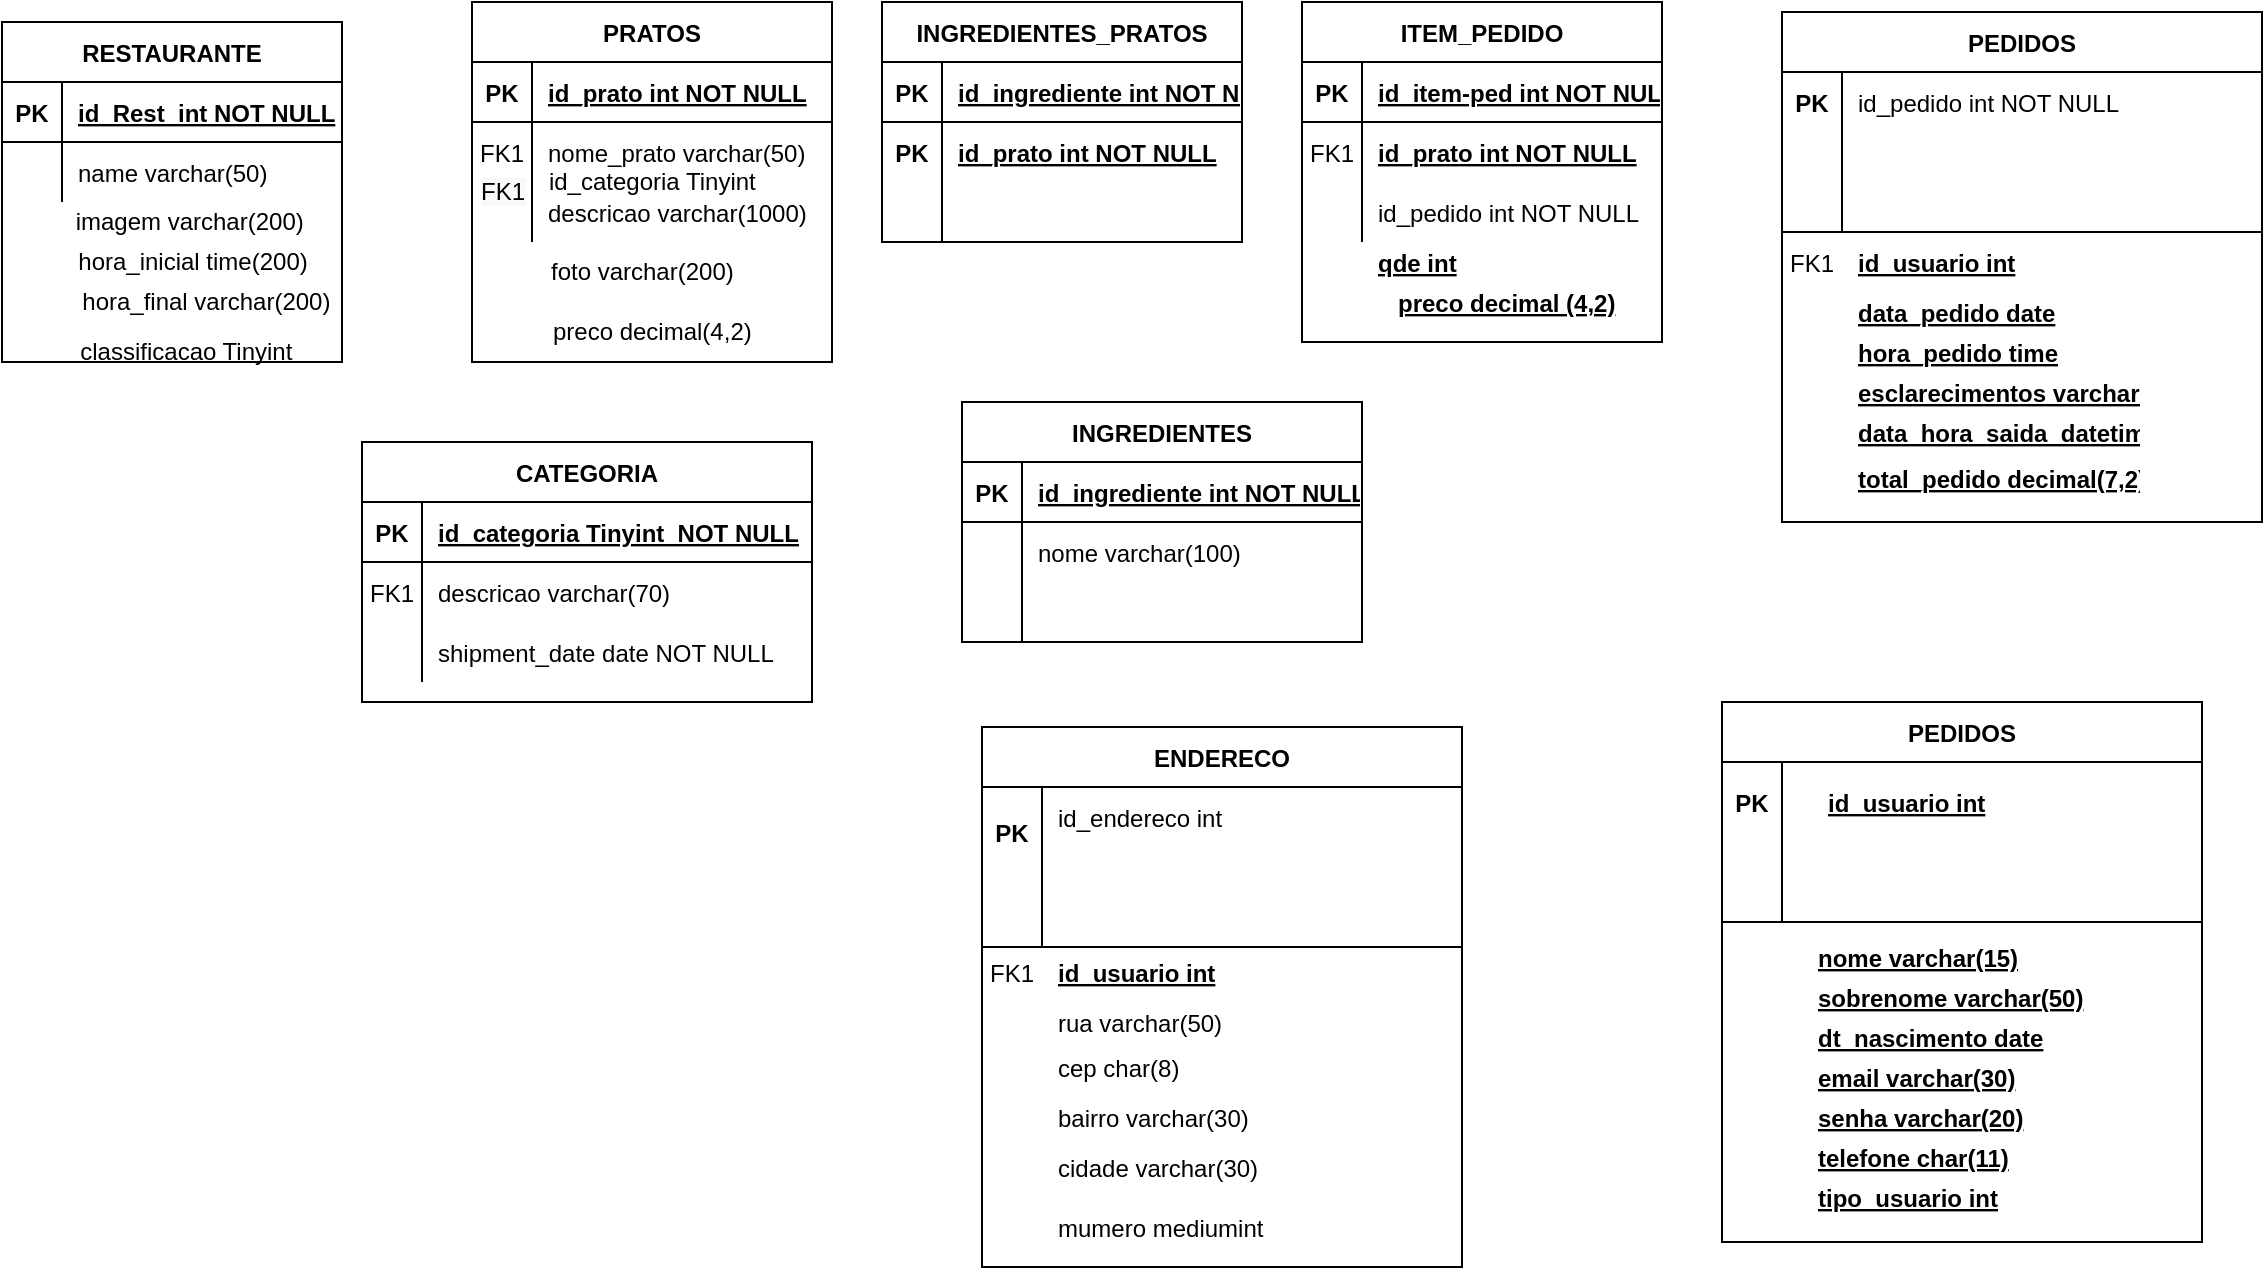 <mxfile version="14.9.6" type="device"><diagram id="R2lEEEUBdFMjLlhIrx00" name="Page-1"><mxGraphModel dx="1181" dy="497" grid="1" gridSize="10" guides="1" tooltips="1" connect="1" arrows="1" fold="1" page="1" pageScale="1" pageWidth="850" pageHeight="1100" math="0" shadow="0" extFonts="Permanent Marker^https://fonts.googleapis.com/css?family=Permanent+Marker"><root><mxCell id="0"/><mxCell id="1" parent="0"/><mxCell id="C-vyLk0tnHw3VtMMgP7b-2" value="PRATOS" style="shape=table;startSize=30;container=1;collapsible=1;childLayout=tableLayout;fixedRows=1;rowLines=0;fontStyle=1;align=center;resizeLast=1;" parent="1" vertex="1"><mxGeometry x="245" y="10" width="180" height="180" as="geometry"/></mxCell><mxCell id="C-vyLk0tnHw3VtMMgP7b-3" value="" style="shape=partialRectangle;collapsible=0;dropTarget=0;pointerEvents=0;fillColor=none;points=[[0,0.5],[1,0.5]];portConstraint=eastwest;top=0;left=0;right=0;bottom=1;" parent="C-vyLk0tnHw3VtMMgP7b-2" vertex="1"><mxGeometry y="30" width="180" height="30" as="geometry"/></mxCell><mxCell id="C-vyLk0tnHw3VtMMgP7b-4" value="PK" style="shape=partialRectangle;overflow=hidden;connectable=0;fillColor=none;top=0;left=0;bottom=0;right=0;fontStyle=1;" parent="C-vyLk0tnHw3VtMMgP7b-3" vertex="1"><mxGeometry width="30" height="30" as="geometry"/></mxCell><mxCell id="C-vyLk0tnHw3VtMMgP7b-5" value="id_prato int NOT NULL " style="shape=partialRectangle;overflow=hidden;connectable=0;fillColor=none;top=0;left=0;bottom=0;right=0;align=left;spacingLeft=6;fontStyle=5;" parent="C-vyLk0tnHw3VtMMgP7b-3" vertex="1"><mxGeometry x="30" width="150" height="30" as="geometry"/></mxCell><mxCell id="C-vyLk0tnHw3VtMMgP7b-6" value="" style="shape=partialRectangle;collapsible=0;dropTarget=0;pointerEvents=0;fillColor=none;points=[[0,0.5],[1,0.5]];portConstraint=eastwest;top=0;left=0;right=0;bottom=0;" parent="C-vyLk0tnHw3VtMMgP7b-2" vertex="1"><mxGeometry y="60" width="180" height="30" as="geometry"/></mxCell><mxCell id="C-vyLk0tnHw3VtMMgP7b-7" value="FK1" style="shape=partialRectangle;overflow=hidden;connectable=0;fillColor=none;top=0;left=0;bottom=0;right=0;" parent="C-vyLk0tnHw3VtMMgP7b-6" vertex="1"><mxGeometry width="30" height="30" as="geometry"/></mxCell><mxCell id="C-vyLk0tnHw3VtMMgP7b-8" value="nome_prato varchar(50)" style="shape=partialRectangle;overflow=hidden;connectable=0;fillColor=none;top=0;left=0;bottom=0;right=0;align=left;spacingLeft=6;" parent="C-vyLk0tnHw3VtMMgP7b-6" vertex="1"><mxGeometry x="30" width="150" height="30" as="geometry"/></mxCell><mxCell id="C-vyLk0tnHw3VtMMgP7b-9" value="" style="shape=partialRectangle;collapsible=0;dropTarget=0;pointerEvents=0;fillColor=none;points=[[0,0.5],[1,0.5]];portConstraint=eastwest;top=0;left=0;right=0;bottom=0;" parent="C-vyLk0tnHw3VtMMgP7b-2" vertex="1"><mxGeometry y="90" width="180" height="30" as="geometry"/></mxCell><mxCell id="C-vyLk0tnHw3VtMMgP7b-10" value="" style="shape=partialRectangle;overflow=hidden;connectable=0;fillColor=none;top=0;left=0;bottom=0;right=0;" parent="C-vyLk0tnHw3VtMMgP7b-9" vertex="1"><mxGeometry width="30" height="30" as="geometry"/></mxCell><mxCell id="C-vyLk0tnHw3VtMMgP7b-11" value="descricao varchar(1000)" style="shape=partialRectangle;overflow=hidden;connectable=0;fillColor=none;top=0;left=0;bottom=0;right=0;align=left;spacingLeft=6;" parent="C-vyLk0tnHw3VtMMgP7b-9" vertex="1"><mxGeometry x="30" width="150" height="30" as="geometry"/></mxCell><mxCell id="C-vyLk0tnHw3VtMMgP7b-13" value="CATEGORIA" style="shape=table;startSize=30;container=1;collapsible=1;childLayout=tableLayout;fixedRows=1;rowLines=0;fontStyle=1;align=center;resizeLast=1;" parent="1" vertex="1"><mxGeometry x="190" y="230" width="225" height="130" as="geometry"/></mxCell><mxCell id="C-vyLk0tnHw3VtMMgP7b-14" value="" style="shape=partialRectangle;collapsible=0;dropTarget=0;pointerEvents=0;fillColor=none;points=[[0,0.5],[1,0.5]];portConstraint=eastwest;top=0;left=0;right=0;bottom=1;" parent="C-vyLk0tnHw3VtMMgP7b-13" vertex="1"><mxGeometry y="30" width="225" height="30" as="geometry"/></mxCell><mxCell id="C-vyLk0tnHw3VtMMgP7b-15" value="PK" style="shape=partialRectangle;overflow=hidden;connectable=0;fillColor=none;top=0;left=0;bottom=0;right=0;fontStyle=1;" parent="C-vyLk0tnHw3VtMMgP7b-14" vertex="1"><mxGeometry width="30" height="30" as="geometry"/></mxCell><mxCell id="C-vyLk0tnHw3VtMMgP7b-16" value="id_categoria Tinyint  NOT NULL " style="shape=partialRectangle;overflow=hidden;connectable=0;fillColor=none;top=0;left=0;bottom=0;right=0;align=left;spacingLeft=6;fontStyle=5;" parent="C-vyLk0tnHw3VtMMgP7b-14" vertex="1"><mxGeometry x="30" width="195" height="30" as="geometry"/></mxCell><mxCell id="C-vyLk0tnHw3VtMMgP7b-17" value="" style="shape=partialRectangle;collapsible=0;dropTarget=0;pointerEvents=0;fillColor=none;points=[[0,0.5],[1,0.5]];portConstraint=eastwest;top=0;left=0;right=0;bottom=0;" parent="C-vyLk0tnHw3VtMMgP7b-13" vertex="1"><mxGeometry y="60" width="225" height="30" as="geometry"/></mxCell><mxCell id="C-vyLk0tnHw3VtMMgP7b-18" value="FK1" style="shape=partialRectangle;overflow=hidden;connectable=0;fillColor=none;top=0;left=0;bottom=0;right=0;" parent="C-vyLk0tnHw3VtMMgP7b-17" vertex="1"><mxGeometry width="30" height="30" as="geometry"/></mxCell><mxCell id="C-vyLk0tnHw3VtMMgP7b-19" value="descricao varchar(70)" style="shape=partialRectangle;overflow=hidden;connectable=0;fillColor=none;top=0;left=0;bottom=0;right=0;align=left;spacingLeft=6;" parent="C-vyLk0tnHw3VtMMgP7b-17" vertex="1"><mxGeometry x="30" width="195" height="30" as="geometry"/></mxCell><mxCell id="C-vyLk0tnHw3VtMMgP7b-20" value="" style="shape=partialRectangle;collapsible=0;dropTarget=0;pointerEvents=0;fillColor=none;points=[[0,0.5],[1,0.5]];portConstraint=eastwest;top=0;left=0;right=0;bottom=0;" parent="C-vyLk0tnHw3VtMMgP7b-13" vertex="1"><mxGeometry y="90" width="225" height="30" as="geometry"/></mxCell><mxCell id="C-vyLk0tnHw3VtMMgP7b-21" value="" style="shape=partialRectangle;overflow=hidden;connectable=0;fillColor=none;top=0;left=0;bottom=0;right=0;" parent="C-vyLk0tnHw3VtMMgP7b-20" vertex="1"><mxGeometry width="30" height="30" as="geometry"/></mxCell><mxCell id="C-vyLk0tnHw3VtMMgP7b-22" value="shipment_date date NOT NULL" style="shape=partialRectangle;overflow=hidden;connectable=0;fillColor=none;top=0;left=0;bottom=0;right=0;align=left;spacingLeft=6;" parent="C-vyLk0tnHw3VtMMgP7b-20" vertex="1"><mxGeometry x="30" width="195" height="30" as="geometry"/></mxCell><mxCell id="C-vyLk0tnHw3VtMMgP7b-23" value="RESTAURANTE" style="shape=table;startSize=30;container=1;collapsible=1;childLayout=tableLayout;fixedRows=1;rowLines=0;fontStyle=1;align=center;resizeLast=1;" parent="1" vertex="1"><mxGeometry x="10" y="20" width="170" height="170" as="geometry"/></mxCell><mxCell id="C-vyLk0tnHw3VtMMgP7b-24" value="" style="shape=partialRectangle;collapsible=0;dropTarget=0;pointerEvents=0;fillColor=none;points=[[0,0.5],[1,0.5]];portConstraint=eastwest;top=0;left=0;right=0;bottom=1;" parent="C-vyLk0tnHw3VtMMgP7b-23" vertex="1"><mxGeometry y="30" width="170" height="30" as="geometry"/></mxCell><mxCell id="C-vyLk0tnHw3VtMMgP7b-25" value="PK" style="shape=partialRectangle;overflow=hidden;connectable=0;fillColor=none;top=0;left=0;bottom=0;right=0;fontStyle=1;" parent="C-vyLk0tnHw3VtMMgP7b-24" vertex="1"><mxGeometry width="30" height="30" as="geometry"/></mxCell><mxCell id="C-vyLk0tnHw3VtMMgP7b-26" value="id_Rest  int NOT NULL " style="shape=partialRectangle;overflow=hidden;connectable=0;fillColor=none;top=0;left=0;bottom=0;right=0;align=left;spacingLeft=6;fontStyle=5;" parent="C-vyLk0tnHw3VtMMgP7b-24" vertex="1"><mxGeometry x="30" width="140" height="30" as="geometry"/></mxCell><mxCell id="C-vyLk0tnHw3VtMMgP7b-27" value="" style="shape=partialRectangle;collapsible=0;dropTarget=0;pointerEvents=0;fillColor=none;points=[[0,0.5],[1,0.5]];portConstraint=eastwest;top=0;left=0;right=0;bottom=0;" parent="C-vyLk0tnHw3VtMMgP7b-23" vertex="1"><mxGeometry y="60" width="170" height="30" as="geometry"/></mxCell><mxCell id="C-vyLk0tnHw3VtMMgP7b-28" value="" style="shape=partialRectangle;overflow=hidden;connectable=0;fillColor=none;top=0;left=0;bottom=0;right=0;" parent="C-vyLk0tnHw3VtMMgP7b-27" vertex="1"><mxGeometry width="30" height="30" as="geometry"/></mxCell><mxCell id="C-vyLk0tnHw3VtMMgP7b-29" value="name varchar(50) " style="shape=partialRectangle;overflow=hidden;connectable=0;fillColor=none;top=0;left=0;bottom=0;right=0;align=left;spacingLeft=6;" parent="C-vyLk0tnHw3VtMMgP7b-27" vertex="1"><mxGeometry x="30" width="140" height="30" as="geometry"/></mxCell><mxCell id="XBFUudSaeYuuiblpmVEe-2" value="&amp;nbsp; &amp;nbsp; &amp;nbsp; &amp;nbsp;imagem varchar(200)&amp;nbsp;&amp;nbsp;" style="text;html=1;align=center;verticalAlign=middle;resizable=0;points=[];autosize=1;strokeColor=none;" vertex="1" parent="C-vyLk0tnHw3VtMMgP7b-23"><mxGeometry y="90" width="170" height="20" as="geometry"/></mxCell><mxCell id="XBFUudSaeYuuiblpmVEe-4" value="&amp;nbsp; &amp;nbsp; &amp;nbsp; &amp;nbsp; hora_inicial time(200)&amp;nbsp;&amp;nbsp;" style="text;html=1;align=center;verticalAlign=middle;resizable=0;points=[];autosize=1;strokeColor=none;" vertex="1" parent="C-vyLk0tnHw3VtMMgP7b-23"><mxGeometry y="110" width="170" height="20" as="geometry"/></mxCell><mxCell id="XBFUudSaeYuuiblpmVEe-1" value="hora_final varchar(200)&amp;nbsp;&amp;nbsp;" style="text;html=1;align=center;verticalAlign=middle;resizable=0;points=[];autosize=1;strokeColor=none;" vertex="1" parent="1"><mxGeometry x="40" y="150" width="150" height="20" as="geometry"/></mxCell><mxCell id="XBFUudSaeYuuiblpmVEe-7" value="classificacao Tinyint&amp;nbsp;&amp;nbsp;" style="text;html=1;align=center;verticalAlign=middle;resizable=0;points=[];autosize=1;strokeColor=none;" vertex="1" parent="1"><mxGeometry x="40" y="175" width="130" height="20" as="geometry"/></mxCell><mxCell id="XBFUudSaeYuuiblpmVEe-9" value="foto varchar(200)&amp;nbsp;&amp;nbsp;" style="text;html=1;align=center;verticalAlign=middle;resizable=0;points=[];autosize=1;strokeColor=none;" vertex="1" parent="1"><mxGeometry x="277.5" y="135" width="110" height="20" as="geometry"/></mxCell><mxCell id="XBFUudSaeYuuiblpmVEe-10" value="preco decimal(4,2)&amp;nbsp;&amp;nbsp;" style="text;html=1;align=center;verticalAlign=middle;resizable=0;points=[];autosize=1;strokeColor=none;" vertex="1" parent="1"><mxGeometry x="277.5" y="165" width="120" height="20" as="geometry"/></mxCell><mxCell id="XBFUudSaeYuuiblpmVEe-11" value="id_categoria Tinyint&amp;nbsp;&amp;nbsp;" style="text;html=1;align=center;verticalAlign=middle;resizable=0;points=[];autosize=1;strokeColor=none;" vertex="1" parent="1"><mxGeometry x="272.5" y="90" width="130" height="20" as="geometry"/></mxCell><mxCell id="XBFUudSaeYuuiblpmVEe-13" value="&#10;&#10;&lt;span style=&quot;color: rgb(0, 0, 0); font-family: helvetica; font-size: 12px; font-style: normal; font-weight: 400; letter-spacing: normal; text-align: center; text-indent: 0px; text-transform: none; word-spacing: 0px; background-color: rgb(248, 249, 250); display: inline; float: none;&quot;&gt;FK1&lt;/span&gt;&#10;&#10;" style="text;html=1;align=center;verticalAlign=middle;resizable=0;points=[];autosize=1;strokeColor=none;" vertex="1" parent="1"><mxGeometry x="240" y="75" width="40" height="60" as="geometry"/></mxCell><mxCell id="XBFUudSaeYuuiblpmVEe-17" value="ITEM_PEDIDO" style="shape=table;startSize=30;container=1;collapsible=1;childLayout=tableLayout;fixedRows=1;rowLines=0;fontStyle=1;align=center;resizeLast=1;" vertex="1" parent="1"><mxGeometry x="660" y="10" width="180" height="170" as="geometry"/></mxCell><mxCell id="XBFUudSaeYuuiblpmVEe-18" value="" style="shape=partialRectangle;collapsible=0;dropTarget=0;pointerEvents=0;fillColor=none;points=[[0,0.5],[1,0.5]];portConstraint=eastwest;top=0;left=0;right=0;bottom=1;" vertex="1" parent="XBFUudSaeYuuiblpmVEe-17"><mxGeometry y="30" width="180" height="30" as="geometry"/></mxCell><mxCell id="XBFUudSaeYuuiblpmVEe-19" value="PK" style="shape=partialRectangle;overflow=hidden;connectable=0;fillColor=none;top=0;left=0;bottom=0;right=0;fontStyle=1;" vertex="1" parent="XBFUudSaeYuuiblpmVEe-18"><mxGeometry width="30" height="30" as="geometry"/></mxCell><mxCell id="XBFUudSaeYuuiblpmVEe-20" value="id_item-ped int NOT NULL " style="shape=partialRectangle;overflow=hidden;connectable=0;fillColor=none;top=0;left=0;bottom=0;right=0;align=left;spacingLeft=6;fontStyle=5;" vertex="1" parent="XBFUudSaeYuuiblpmVEe-18"><mxGeometry x="30" width="150" height="30" as="geometry"/></mxCell><mxCell id="XBFUudSaeYuuiblpmVEe-21" value="" style="shape=partialRectangle;collapsible=0;dropTarget=0;pointerEvents=0;fillColor=none;points=[[0,0.5],[1,0.5]];portConstraint=eastwest;top=0;left=0;right=0;bottom=0;" vertex="1" parent="XBFUudSaeYuuiblpmVEe-17"><mxGeometry y="60" width="180" height="30" as="geometry"/></mxCell><mxCell id="XBFUudSaeYuuiblpmVEe-22" value="FK1" style="shape=partialRectangle;overflow=hidden;connectable=0;fillColor=none;top=0;left=0;bottom=0;right=0;" vertex="1" parent="XBFUudSaeYuuiblpmVEe-21"><mxGeometry width="30" height="30" as="geometry"/></mxCell><mxCell id="XBFUudSaeYuuiblpmVEe-23" value="&#10;&#10;&lt;span style=&quot;color: rgb(0, 0, 0); font-family: helvetica; font-size: 12px; font-style: normal; font-weight: 700; letter-spacing: normal; text-align: left; text-indent: 0px; text-transform: none; word-spacing: 0px; background-color: rgb(248, 249, 250); text-decoration: underline; display: inline; float: none;&quot;&gt;id_prato int NOT NULL&lt;/span&gt;&#10;&#10;" style="shape=partialRectangle;overflow=hidden;connectable=0;fillColor=none;top=0;left=0;bottom=0;right=0;align=left;spacingLeft=6;" vertex="1" parent="XBFUudSaeYuuiblpmVEe-21"><mxGeometry x="30" width="150" height="30" as="geometry"/></mxCell><mxCell id="XBFUudSaeYuuiblpmVEe-24" value="" style="shape=partialRectangle;collapsible=0;dropTarget=0;pointerEvents=0;fillColor=none;points=[[0,0.5],[1,0.5]];portConstraint=eastwest;top=0;left=0;right=0;bottom=0;" vertex="1" parent="XBFUudSaeYuuiblpmVEe-17"><mxGeometry y="90" width="180" height="30" as="geometry"/></mxCell><mxCell id="XBFUudSaeYuuiblpmVEe-25" value="" style="shape=partialRectangle;overflow=hidden;connectable=0;fillColor=none;top=0;left=0;bottom=0;right=0;" vertex="1" parent="XBFUudSaeYuuiblpmVEe-24"><mxGeometry width="30" height="30" as="geometry"/></mxCell><mxCell id="XBFUudSaeYuuiblpmVEe-26" value="id_pedido int NOT NULL" style="shape=partialRectangle;overflow=hidden;connectable=0;fillColor=none;top=0;left=0;bottom=0;right=0;align=left;spacingLeft=6;" vertex="1" parent="XBFUudSaeYuuiblpmVEe-24"><mxGeometry x="30" width="150" height="30" as="geometry"/></mxCell><mxCell id="XBFUudSaeYuuiblpmVEe-27" value="id_prato int NOT NULL " style="shape=partialRectangle;overflow=hidden;connectable=0;fillColor=none;top=0;left=0;bottom=0;right=0;align=left;spacingLeft=6;fontStyle=5;" vertex="1" parent="1"><mxGeometry x="690" y="70" width="150" height="30" as="geometry"/></mxCell><mxCell id="XBFUudSaeYuuiblpmVEe-28" value="preco decimal (4,2)" style="shape=partialRectangle;overflow=hidden;connectable=0;fillColor=none;top=0;left=0;bottom=0;right=0;align=left;spacingLeft=6;fontStyle=5;" vertex="1" parent="1"><mxGeometry x="700" y="145" width="150" height="30" as="geometry"/></mxCell><mxCell id="XBFUudSaeYuuiblpmVEe-29" value="qde int" style="shape=partialRectangle;overflow=hidden;connectable=0;fillColor=none;top=0;left=0;bottom=0;right=0;align=left;spacingLeft=6;fontStyle=5;" vertex="1" parent="1"><mxGeometry x="690" y="125" width="150" height="30" as="geometry"/></mxCell><mxCell id="XBFUudSaeYuuiblpmVEe-30" value="INGREDIENTES_PRATOS" style="shape=table;startSize=30;container=1;collapsible=1;childLayout=tableLayout;fixedRows=1;rowLines=0;fontStyle=1;align=center;resizeLast=1;" vertex="1" parent="1"><mxGeometry x="450" y="10" width="180" height="120" as="geometry"/></mxCell><mxCell id="XBFUudSaeYuuiblpmVEe-31" value="" style="shape=partialRectangle;collapsible=0;dropTarget=0;pointerEvents=0;fillColor=none;points=[[0,0.5],[1,0.5]];portConstraint=eastwest;top=0;left=0;right=0;bottom=1;" vertex="1" parent="XBFUudSaeYuuiblpmVEe-30"><mxGeometry y="30" width="180" height="30" as="geometry"/></mxCell><mxCell id="XBFUudSaeYuuiblpmVEe-32" value="PK" style="shape=partialRectangle;overflow=hidden;connectable=0;fillColor=none;top=0;left=0;bottom=0;right=0;fontStyle=1;" vertex="1" parent="XBFUudSaeYuuiblpmVEe-31"><mxGeometry width="30" height="30" as="geometry"/></mxCell><mxCell id="XBFUudSaeYuuiblpmVEe-33" value="id_ingrediente int NOT NULL " style="shape=partialRectangle;overflow=hidden;connectable=0;fillColor=none;top=0;left=0;bottom=0;right=0;align=left;spacingLeft=6;fontStyle=5;" vertex="1" parent="XBFUudSaeYuuiblpmVEe-31"><mxGeometry x="30" width="150" height="30" as="geometry"/></mxCell><mxCell id="XBFUudSaeYuuiblpmVEe-34" value="" style="shape=partialRectangle;collapsible=0;dropTarget=0;pointerEvents=0;fillColor=none;points=[[0,0.5],[1,0.5]];portConstraint=eastwest;top=0;left=0;right=0;bottom=0;" vertex="1" parent="XBFUudSaeYuuiblpmVEe-30"><mxGeometry y="60" width="180" height="30" as="geometry"/></mxCell><mxCell id="XBFUudSaeYuuiblpmVEe-35" value="" style="shape=partialRectangle;overflow=hidden;connectable=0;fillColor=none;top=0;left=0;bottom=0;right=0;" vertex="1" parent="XBFUudSaeYuuiblpmVEe-34"><mxGeometry width="30" height="30" as="geometry"/></mxCell><mxCell id="XBFUudSaeYuuiblpmVEe-36" value="" style="shape=partialRectangle;overflow=hidden;connectable=0;fillColor=none;top=0;left=0;bottom=0;right=0;align=left;spacingLeft=6;" vertex="1" parent="XBFUudSaeYuuiblpmVEe-34"><mxGeometry x="30" width="150" height="30" as="geometry"/></mxCell><mxCell id="XBFUudSaeYuuiblpmVEe-37" value="" style="shape=partialRectangle;collapsible=0;dropTarget=0;pointerEvents=0;fillColor=none;points=[[0,0.5],[1,0.5]];portConstraint=eastwest;top=0;left=0;right=0;bottom=0;" vertex="1" parent="XBFUudSaeYuuiblpmVEe-30"><mxGeometry y="90" width="180" height="30" as="geometry"/></mxCell><mxCell id="XBFUudSaeYuuiblpmVEe-38" value="" style="shape=partialRectangle;overflow=hidden;connectable=0;fillColor=none;top=0;left=0;bottom=0;right=0;" vertex="1" parent="XBFUudSaeYuuiblpmVEe-37"><mxGeometry width="30" height="30" as="geometry"/></mxCell><mxCell id="XBFUudSaeYuuiblpmVEe-39" value="" style="shape=partialRectangle;overflow=hidden;connectable=0;fillColor=none;top=0;left=0;bottom=0;right=0;align=left;spacingLeft=6;" vertex="1" parent="XBFUudSaeYuuiblpmVEe-37"><mxGeometry x="30" width="150" height="30" as="geometry"/></mxCell><mxCell id="XBFUudSaeYuuiblpmVEe-40" value="id_prato int NOT NULL " style="shape=partialRectangle;overflow=hidden;connectable=0;fillColor=none;top=0;left=0;bottom=0;right=0;align=left;spacingLeft=6;fontStyle=5;" vertex="1" parent="1"><mxGeometry x="480" y="70" width="150" height="30" as="geometry"/></mxCell><mxCell id="XBFUudSaeYuuiblpmVEe-41" value="PK" style="shape=partialRectangle;overflow=hidden;connectable=0;fillColor=none;top=0;left=0;bottom=0;right=0;fontStyle=1;" vertex="1" parent="1"><mxGeometry x="450" y="70" width="30" height="30" as="geometry"/></mxCell><mxCell id="XBFUudSaeYuuiblpmVEe-42" value="INGREDIENTES" style="shape=table;startSize=30;container=1;collapsible=1;childLayout=tableLayout;fixedRows=1;rowLines=0;fontStyle=1;align=center;resizeLast=1;" vertex="1" parent="1"><mxGeometry x="490" y="210" width="200" height="120" as="geometry"/></mxCell><mxCell id="XBFUudSaeYuuiblpmVEe-43" value="" style="shape=partialRectangle;collapsible=0;dropTarget=0;pointerEvents=0;fillColor=none;points=[[0,0.5],[1,0.5]];portConstraint=eastwest;top=0;left=0;right=0;bottom=1;" vertex="1" parent="XBFUudSaeYuuiblpmVEe-42"><mxGeometry y="30" width="200" height="30" as="geometry"/></mxCell><mxCell id="XBFUudSaeYuuiblpmVEe-44" value="PK" style="shape=partialRectangle;overflow=hidden;connectable=0;fillColor=none;top=0;left=0;bottom=0;right=0;fontStyle=1;" vertex="1" parent="XBFUudSaeYuuiblpmVEe-43"><mxGeometry width="30" height="30" as="geometry"/></mxCell><mxCell id="XBFUudSaeYuuiblpmVEe-45" value="id_ingrediente int NOT NULL " style="shape=partialRectangle;overflow=hidden;connectable=0;fillColor=none;top=0;left=0;bottom=0;right=0;align=left;spacingLeft=6;fontStyle=5;" vertex="1" parent="XBFUudSaeYuuiblpmVEe-43"><mxGeometry x="30" width="170" height="30" as="geometry"/></mxCell><mxCell id="XBFUudSaeYuuiblpmVEe-46" value="" style="shape=partialRectangle;collapsible=0;dropTarget=0;pointerEvents=0;fillColor=none;points=[[0,0.5],[1,0.5]];portConstraint=eastwest;top=0;left=0;right=0;bottom=0;" vertex="1" parent="XBFUudSaeYuuiblpmVEe-42"><mxGeometry y="60" width="200" height="30" as="geometry"/></mxCell><mxCell id="XBFUudSaeYuuiblpmVEe-47" value="      " style="shape=partialRectangle;overflow=hidden;connectable=0;fillColor=none;top=0;left=0;bottom=0;right=0;" vertex="1" parent="XBFUudSaeYuuiblpmVEe-46"><mxGeometry width="30" height="30" as="geometry"/></mxCell><mxCell id="XBFUudSaeYuuiblpmVEe-48" value="nome varchar(100)" style="shape=partialRectangle;overflow=hidden;connectable=0;fillColor=none;top=0;left=0;bottom=0;right=0;align=left;spacingLeft=6;" vertex="1" parent="XBFUudSaeYuuiblpmVEe-46"><mxGeometry x="30" width="170" height="30" as="geometry"/></mxCell><mxCell id="XBFUudSaeYuuiblpmVEe-49" value="" style="shape=partialRectangle;collapsible=0;dropTarget=0;pointerEvents=0;fillColor=none;points=[[0,0.5],[1,0.5]];portConstraint=eastwest;top=0;left=0;right=0;bottom=0;" vertex="1" parent="XBFUudSaeYuuiblpmVEe-42"><mxGeometry y="90" width="200" height="30" as="geometry"/></mxCell><mxCell id="XBFUudSaeYuuiblpmVEe-50" value="" style="shape=partialRectangle;overflow=hidden;connectable=0;fillColor=none;top=0;left=0;bottom=0;right=0;" vertex="1" parent="XBFUudSaeYuuiblpmVEe-49"><mxGeometry width="30" height="30" as="geometry"/></mxCell><mxCell id="XBFUudSaeYuuiblpmVEe-51" value="" style="shape=partialRectangle;overflow=hidden;connectable=0;fillColor=none;top=0;left=0;bottom=0;right=0;align=left;spacingLeft=6;" vertex="1" parent="XBFUudSaeYuuiblpmVEe-49"><mxGeometry x="30" width="170" height="30" as="geometry"/></mxCell><mxCell id="XBFUudSaeYuuiblpmVEe-52" value="PEDIDOS" style="shape=table;startSize=30;container=1;collapsible=1;childLayout=tableLayout;fixedRows=1;rowLines=0;fontStyle=1;align=center;resizeLast=1;" vertex="1" parent="1"><mxGeometry x="900" y="15" width="240" height="255" as="geometry"/></mxCell><mxCell id="XBFUudSaeYuuiblpmVEe-59" value="" style="shape=partialRectangle;collapsible=0;dropTarget=0;pointerEvents=0;fillColor=none;points=[[0,0.5],[1,0.5]];portConstraint=eastwest;top=0;left=0;right=0;bottom=0;" vertex="1" parent="XBFUudSaeYuuiblpmVEe-52"><mxGeometry y="30" width="240" height="30" as="geometry"/></mxCell><mxCell id="XBFUudSaeYuuiblpmVEe-60" value="" style="shape=partialRectangle;overflow=hidden;connectable=0;fillColor=none;top=0;left=0;bottom=0;right=0;" vertex="1" parent="XBFUudSaeYuuiblpmVEe-59"><mxGeometry width="30" height="30" as="geometry"/></mxCell><mxCell id="XBFUudSaeYuuiblpmVEe-61" value="id_pedido int NOT NULL" style="shape=partialRectangle;overflow=hidden;connectable=0;fillColor=none;top=0;left=0;bottom=0;right=0;align=left;spacingLeft=6;" vertex="1" parent="XBFUudSaeYuuiblpmVEe-59"><mxGeometry x="30" width="210" height="30" as="geometry"/></mxCell><mxCell id="XBFUudSaeYuuiblpmVEe-56" value="" style="shape=partialRectangle;collapsible=0;dropTarget=0;pointerEvents=0;fillColor=none;points=[[0,0.5],[1,0.5]];portConstraint=eastwest;top=0;left=0;right=0;bottom=0;" vertex="1" parent="XBFUudSaeYuuiblpmVEe-52"><mxGeometry y="60" width="240" height="30" as="geometry"/></mxCell><mxCell id="XBFUudSaeYuuiblpmVEe-57" value="" style="shape=partialRectangle;overflow=hidden;connectable=0;fillColor=none;top=0;left=0;bottom=0;right=0;" vertex="1" parent="XBFUudSaeYuuiblpmVEe-56"><mxGeometry width="30" height="30" as="geometry"/></mxCell><mxCell id="XBFUudSaeYuuiblpmVEe-58" value="&#10;&#10;&lt;span style=&quot;color: rgb(0, 0, 0); font-family: helvetica; font-size: 12px; font-style: normal; font-weight: 700; letter-spacing: normal; text-align: left; text-indent: 0px; text-transform: none; word-spacing: 0px; background-color: rgb(248, 249, 250); text-decoration: underline; display: inline; float: none;&quot;&gt;id_prato int NOT NULL&lt;/span&gt;&#10;&#10;" style="shape=partialRectangle;overflow=hidden;connectable=0;fillColor=none;top=0;left=0;bottom=0;right=0;align=left;spacingLeft=6;" vertex="1" parent="XBFUudSaeYuuiblpmVEe-56"><mxGeometry x="30" width="210" height="30" as="geometry"/></mxCell><mxCell id="XBFUudSaeYuuiblpmVEe-53" value="" style="shape=partialRectangle;collapsible=0;dropTarget=0;pointerEvents=0;fillColor=none;points=[[0,0.5],[1,0.5]];portConstraint=eastwest;top=0;left=0;right=0;bottom=1;" vertex="1" parent="XBFUudSaeYuuiblpmVEe-52"><mxGeometry y="90" width="240" height="20" as="geometry"/></mxCell><mxCell id="XBFUudSaeYuuiblpmVEe-54" value="" style="shape=partialRectangle;overflow=hidden;connectable=0;fillColor=none;top=0;left=0;bottom=0;right=0;fontStyle=1;" vertex="1" parent="XBFUudSaeYuuiblpmVEe-53"><mxGeometry width="30" height="20" as="geometry"/></mxCell><mxCell id="XBFUudSaeYuuiblpmVEe-55" value="" style="shape=partialRectangle;overflow=hidden;connectable=0;fillColor=none;top=0;left=0;bottom=0;right=0;align=left;spacingLeft=6;fontStyle=5;" vertex="1" parent="XBFUudSaeYuuiblpmVEe-53"><mxGeometry x="30" width="210" height="20" as="geometry"/></mxCell><mxCell id="XBFUudSaeYuuiblpmVEe-62" value="PK" style="shape=partialRectangle;overflow=hidden;connectable=0;fillColor=none;top=0;left=0;bottom=0;right=0;fontStyle=1;" vertex="1" parent="1"><mxGeometry x="900" y="45" width="30" height="30" as="geometry"/></mxCell><mxCell id="XBFUudSaeYuuiblpmVEe-63" value="data_pedido date" style="shape=partialRectangle;overflow=hidden;connectable=0;fillColor=none;top=0;left=0;bottom=0;right=0;align=left;spacingLeft=6;fontStyle=5;" vertex="1" parent="1"><mxGeometry x="930" y="155" width="150" height="20" as="geometry"/></mxCell><mxCell id="XBFUudSaeYuuiblpmVEe-64" value="FK1" style="shape=partialRectangle;overflow=hidden;connectable=0;fillColor=none;top=0;left=0;bottom=0;right=0;" vertex="1" parent="1"><mxGeometry x="900" y="125" width="30" height="30" as="geometry"/></mxCell><mxCell id="XBFUudSaeYuuiblpmVEe-65" value="hora_pedido time" style="shape=partialRectangle;overflow=hidden;connectable=0;fillColor=none;top=0;left=0;bottom=0;right=0;align=left;spacingLeft=6;fontStyle=5;" vertex="1" parent="1"><mxGeometry x="930" y="175" width="150" height="20" as="geometry"/></mxCell><mxCell id="XBFUudSaeYuuiblpmVEe-66" value="esclarecimentos varchar(1000)" style="shape=partialRectangle;overflow=hidden;connectable=0;fillColor=none;top=0;left=0;bottom=0;right=0;align=left;spacingLeft=6;fontStyle=5;" vertex="1" parent="1"><mxGeometry x="930" y="195" width="150" height="20" as="geometry"/></mxCell><mxCell id="XBFUudSaeYuuiblpmVEe-67" value="id_usuario int" style="shape=partialRectangle;overflow=hidden;connectable=0;fillColor=none;top=0;left=0;bottom=0;right=0;align=left;spacingLeft=6;fontStyle=5;" vertex="1" parent="1"><mxGeometry x="930" y="130" width="150" height="20" as="geometry"/></mxCell><mxCell id="XBFUudSaeYuuiblpmVEe-68" value="data_hora_saida  datetime" style="shape=partialRectangle;overflow=hidden;connectable=0;fillColor=none;top=0;left=0;bottom=0;right=0;align=left;spacingLeft=6;fontStyle=5;" vertex="1" parent="1"><mxGeometry x="930" y="215" width="150" height="20" as="geometry"/></mxCell><mxCell id="XBFUudSaeYuuiblpmVEe-69" value="total_pedido decimal(7,2)&#10;&#10;%3CmxGraphModel%3E%3Croot%3E%3CmxCell%20id%3D%220%22%2F%3E%3CmxCell%20id%3D%221%22%20parent%3D%220%22%2F%3E%3CmxCell%20id%3D%222%22%20value%3D%22data_hora_saida%C2%A0%20datetime%22%20style%3D%22shape%3DpartialRectangle%3Boverflow%3Dhidden%3Bconnectable%3D0%3BfillColor%3Dnone%3Btop%3D0%3Bleft%3D0%3Bbottom%3D0%3Bright%3D0%3Balign%3Dleft%3BspacingLeft%3D6%3BfontStyle%3D5%3B%22%20vertex%3D%221%22%20parent%3D%221%22%3E%3CmxGeometry%20x%3D%22930%22%20y%3D%22215%22%20width%3D%22150%22%20height%3D%2220%22%20as%3D%22geometry%22%2F%3E%3C%2FmxCell%3E%3C%2Froot%3E%3C%2FmxGraphModel%3E" style="shape=partialRectangle;overflow=hidden;connectable=0;fillColor=none;top=0;left=0;bottom=0;right=0;align=left;spacingLeft=6;fontStyle=5;" vertex="1" parent="1"><mxGeometry x="930" y="240" width="150" height="20" as="geometry"/></mxCell><mxCell id="XBFUudSaeYuuiblpmVEe-70" value="" style="shape=partialRectangle;overflow=hidden;connectable=0;fillColor=none;top=0;left=0;bottom=0;right=0;align=left;spacingLeft=6;fontStyle=5;" vertex="1" parent="1"><mxGeometry x="930" y="270" width="150" height="20" as="geometry"/></mxCell><mxCell id="XBFUudSaeYuuiblpmVEe-71" value="PEDIDOS" style="shape=table;startSize=30;container=1;collapsible=1;childLayout=tableLayout;fixedRows=1;rowLines=0;fontStyle=1;align=center;resizeLast=1;" vertex="1" parent="1"><mxGeometry x="870" y="360" width="240" height="270" as="geometry"/></mxCell><mxCell id="XBFUudSaeYuuiblpmVEe-72" value="" style="shape=partialRectangle;collapsible=0;dropTarget=0;pointerEvents=0;fillColor=none;points=[[0,0.5],[1,0.5]];portConstraint=eastwest;top=0;left=0;right=0;bottom=0;" vertex="1" parent="XBFUudSaeYuuiblpmVEe-71"><mxGeometry y="30" width="240" height="30" as="geometry"/></mxCell><mxCell id="XBFUudSaeYuuiblpmVEe-73" value="" style="shape=partialRectangle;overflow=hidden;connectable=0;fillColor=none;top=0;left=0;bottom=0;right=0;" vertex="1" parent="XBFUudSaeYuuiblpmVEe-72"><mxGeometry width="30" height="30" as="geometry"/></mxCell><mxCell id="XBFUudSaeYuuiblpmVEe-74" value="" style="shape=partialRectangle;overflow=hidden;connectable=0;fillColor=none;top=0;left=0;bottom=0;right=0;align=left;spacingLeft=6;" vertex="1" parent="XBFUudSaeYuuiblpmVEe-72"><mxGeometry x="30" width="210" height="30" as="geometry"/></mxCell><mxCell id="XBFUudSaeYuuiblpmVEe-75" value="" style="shape=partialRectangle;collapsible=0;dropTarget=0;pointerEvents=0;fillColor=none;points=[[0,0.5],[1,0.5]];portConstraint=eastwest;top=0;left=0;right=0;bottom=0;" vertex="1" parent="XBFUudSaeYuuiblpmVEe-71"><mxGeometry y="60" width="240" height="30" as="geometry"/></mxCell><mxCell id="XBFUudSaeYuuiblpmVEe-76" value="" style="shape=partialRectangle;overflow=hidden;connectable=0;fillColor=none;top=0;left=0;bottom=0;right=0;" vertex="1" parent="XBFUudSaeYuuiblpmVEe-75"><mxGeometry width="30" height="30" as="geometry"/></mxCell><mxCell id="XBFUudSaeYuuiblpmVEe-77" value="&#10;&#10;&lt;span style=&quot;color: rgb(0, 0, 0); font-family: helvetica; font-size: 12px; font-style: normal; font-weight: 700; letter-spacing: normal; text-align: left; text-indent: 0px; text-transform: none; word-spacing: 0px; background-color: rgb(248, 249, 250); text-decoration: underline; display: inline; float: none;&quot;&gt;id_prato int NOT NULL&lt;/span&gt;&#10;&#10;" style="shape=partialRectangle;overflow=hidden;connectable=0;fillColor=none;top=0;left=0;bottom=0;right=0;align=left;spacingLeft=6;" vertex="1" parent="XBFUudSaeYuuiblpmVEe-75"><mxGeometry x="30" width="210" height="30" as="geometry"/></mxCell><mxCell id="XBFUudSaeYuuiblpmVEe-78" value="" style="shape=partialRectangle;collapsible=0;dropTarget=0;pointerEvents=0;fillColor=none;points=[[0,0.5],[1,0.5]];portConstraint=eastwest;top=0;left=0;right=0;bottom=1;" vertex="1" parent="XBFUudSaeYuuiblpmVEe-71"><mxGeometry y="90" width="240" height="20" as="geometry"/></mxCell><mxCell id="XBFUudSaeYuuiblpmVEe-79" value="" style="shape=partialRectangle;overflow=hidden;connectable=0;fillColor=none;top=0;left=0;bottom=0;right=0;fontStyle=1;" vertex="1" parent="XBFUudSaeYuuiblpmVEe-78"><mxGeometry width="30" height="20" as="geometry"/></mxCell><mxCell id="XBFUudSaeYuuiblpmVEe-80" value="" style="shape=partialRectangle;overflow=hidden;connectable=0;fillColor=none;top=0;left=0;bottom=0;right=0;align=left;spacingLeft=6;fontStyle=5;" vertex="1" parent="XBFUudSaeYuuiblpmVEe-78"><mxGeometry x="30" width="210" height="20" as="geometry"/></mxCell><mxCell id="XBFUudSaeYuuiblpmVEe-81" value="id_usuario int" style="shape=partialRectangle;overflow=hidden;connectable=0;fillColor=none;top=0;left=0;bottom=0;right=0;align=left;spacingLeft=6;fontStyle=5;" vertex="1" parent="1"><mxGeometry x="915" y="400" width="150" height="20" as="geometry"/></mxCell><mxCell id="XBFUudSaeYuuiblpmVEe-82" value="PK" style="shape=partialRectangle;overflow=hidden;connectable=0;fillColor=none;top=0;left=0;bottom=0;right=0;fontStyle=1;" vertex="1" parent="1"><mxGeometry x="870" y="395" width="30" height="30" as="geometry"/></mxCell><mxCell id="XBFUudSaeYuuiblpmVEe-84" value="nome varchar(15)" style="shape=partialRectangle;overflow=hidden;connectable=0;fillColor=none;top=0;left=0;bottom=0;right=0;align=left;spacingLeft=6;fontStyle=5;" vertex="1" parent="1"><mxGeometry x="910" y="477.5" width="150" height="20" as="geometry"/></mxCell><mxCell id="XBFUudSaeYuuiblpmVEe-85" value="sobrenome varchar(50)" style="shape=partialRectangle;overflow=hidden;connectable=0;fillColor=none;top=0;left=0;bottom=0;right=0;align=left;spacingLeft=6;fontStyle=5;" vertex="1" parent="1"><mxGeometry x="910" y="497.5" width="150" height="20" as="geometry"/></mxCell><mxCell id="XBFUudSaeYuuiblpmVEe-86" value="dt_nascimento date" style="shape=partialRectangle;overflow=hidden;connectable=0;fillColor=none;top=0;left=0;bottom=0;right=0;align=left;spacingLeft=6;fontStyle=5;" vertex="1" parent="1"><mxGeometry x="910" y="517.5" width="150" height="20" as="geometry"/></mxCell><mxCell id="XBFUudSaeYuuiblpmVEe-87" value="email varchar(30)" style="shape=partialRectangle;overflow=hidden;connectable=0;fillColor=none;top=0;left=0;bottom=0;right=0;align=left;spacingLeft=6;fontStyle=5;" vertex="1" parent="1"><mxGeometry x="910" y="537.5" width="150" height="20" as="geometry"/></mxCell><mxCell id="XBFUudSaeYuuiblpmVEe-88" value="senha varchar(20)" style="shape=partialRectangle;overflow=hidden;connectable=0;fillColor=none;top=0;left=0;bottom=0;right=0;align=left;spacingLeft=6;fontStyle=5;" vertex="1" parent="1"><mxGeometry x="910" y="557.5" width="150" height="20" as="geometry"/></mxCell><mxCell id="XBFUudSaeYuuiblpmVEe-89" value="telefone char(11)" style="shape=partialRectangle;overflow=hidden;connectable=0;fillColor=none;top=0;left=0;bottom=0;right=0;align=left;spacingLeft=6;fontStyle=5;" vertex="1" parent="1"><mxGeometry x="910" y="577.5" width="150" height="20" as="geometry"/></mxCell><mxCell id="XBFUudSaeYuuiblpmVEe-90" value="tipo_usuario int" style="shape=partialRectangle;overflow=hidden;connectable=0;fillColor=none;top=0;left=0;bottom=0;right=0;align=left;spacingLeft=6;fontStyle=5;" vertex="1" parent="1"><mxGeometry x="910" y="597.5" width="150" height="20" as="geometry"/></mxCell><mxCell id="XBFUudSaeYuuiblpmVEe-91" value="ENDERECO" style="shape=table;startSize=30;container=1;collapsible=1;childLayout=tableLayout;fixedRows=1;rowLines=0;fontStyle=1;align=center;resizeLast=1;" vertex="1" parent="1"><mxGeometry x="500" y="372.5" width="240" height="270" as="geometry"/></mxCell><mxCell id="XBFUudSaeYuuiblpmVEe-92" value="" style="shape=partialRectangle;collapsible=0;dropTarget=0;pointerEvents=0;fillColor=none;points=[[0,0.5],[1,0.5]];portConstraint=eastwest;top=0;left=0;right=0;bottom=0;" vertex="1" parent="XBFUudSaeYuuiblpmVEe-91"><mxGeometry y="30" width="240" height="30" as="geometry"/></mxCell><mxCell id="XBFUudSaeYuuiblpmVEe-93" value="" style="shape=partialRectangle;overflow=hidden;connectable=0;fillColor=none;top=0;left=0;bottom=0;right=0;" vertex="1" parent="XBFUudSaeYuuiblpmVEe-92"><mxGeometry width="30" height="30" as="geometry"/></mxCell><mxCell id="XBFUudSaeYuuiblpmVEe-94" value="id_endereco int" style="shape=partialRectangle;overflow=hidden;connectable=0;fillColor=none;top=0;left=0;bottom=0;right=0;align=left;spacingLeft=6;" vertex="1" parent="XBFUudSaeYuuiblpmVEe-92"><mxGeometry x="30" width="210" height="30" as="geometry"/></mxCell><mxCell id="XBFUudSaeYuuiblpmVEe-95" value="" style="shape=partialRectangle;collapsible=0;dropTarget=0;pointerEvents=0;fillColor=none;points=[[0,0.5],[1,0.5]];portConstraint=eastwest;top=0;left=0;right=0;bottom=0;" vertex="1" parent="XBFUudSaeYuuiblpmVEe-91"><mxGeometry y="60" width="240" height="30" as="geometry"/></mxCell><mxCell id="XBFUudSaeYuuiblpmVEe-96" value="" style="shape=partialRectangle;overflow=hidden;connectable=0;fillColor=none;top=0;left=0;bottom=0;right=0;" vertex="1" parent="XBFUudSaeYuuiblpmVEe-95"><mxGeometry width="30" height="30" as="geometry"/></mxCell><mxCell id="XBFUudSaeYuuiblpmVEe-97" value="&#10;&#10;&lt;span style=&quot;color: rgb(0, 0, 0); font-family: helvetica; font-size: 12px; font-style: normal; font-weight: 700; letter-spacing: normal; text-align: left; text-indent: 0px; text-transform: none; word-spacing: 0px; background-color: rgb(248, 249, 250); text-decoration: underline; display: inline; float: none;&quot;&gt;id_prato int NOT NULL&lt;/span&gt;&#10;&#10;" style="shape=partialRectangle;overflow=hidden;connectable=0;fillColor=none;top=0;left=0;bottom=0;right=0;align=left;spacingLeft=6;" vertex="1" parent="XBFUudSaeYuuiblpmVEe-95"><mxGeometry x="30" width="210" height="30" as="geometry"/></mxCell><mxCell id="XBFUudSaeYuuiblpmVEe-98" value="" style="shape=partialRectangle;collapsible=0;dropTarget=0;pointerEvents=0;fillColor=none;points=[[0,0.5],[1,0.5]];portConstraint=eastwest;top=0;left=0;right=0;bottom=1;" vertex="1" parent="XBFUudSaeYuuiblpmVEe-91"><mxGeometry y="90" width="240" height="20" as="geometry"/></mxCell><mxCell id="XBFUudSaeYuuiblpmVEe-99" value="" style="shape=partialRectangle;overflow=hidden;connectable=0;fillColor=none;top=0;left=0;bottom=0;right=0;fontStyle=1;" vertex="1" parent="XBFUudSaeYuuiblpmVEe-98"><mxGeometry width="30" height="20" as="geometry"/></mxCell><mxCell id="XBFUudSaeYuuiblpmVEe-100" value="" style="shape=partialRectangle;overflow=hidden;connectable=0;fillColor=none;top=0;left=0;bottom=0;right=0;align=left;spacingLeft=6;fontStyle=5;" vertex="1" parent="XBFUudSaeYuuiblpmVEe-98"><mxGeometry x="30" width="210" height="20" as="geometry"/></mxCell><mxCell id="XBFUudSaeYuuiblpmVEe-101" value="PK" style="shape=partialRectangle;overflow=hidden;connectable=0;fillColor=none;top=0;left=0;bottom=0;right=0;fontStyle=1;" vertex="1" parent="1"><mxGeometry x="500" y="410" width="30" height="30" as="geometry"/></mxCell><mxCell id="XBFUudSaeYuuiblpmVEe-102" value="rua varchar(50)" style="shape=partialRectangle;overflow=hidden;connectable=0;fillColor=none;top=0;left=0;bottom=0;right=0;align=left;spacingLeft=6;" vertex="1" parent="1"><mxGeometry x="530" y="505" width="210" height="30" as="geometry"/></mxCell><mxCell id="XBFUudSaeYuuiblpmVEe-103" value="id_usuario int" style="shape=partialRectangle;overflow=hidden;connectable=0;fillColor=none;top=0;left=0;bottom=0;right=0;align=left;spacingLeft=6;fontStyle=5;" vertex="1" parent="1"><mxGeometry x="530" y="485" width="150" height="20" as="geometry"/></mxCell><mxCell id="XBFUudSaeYuuiblpmVEe-104" value="FK1" style="shape=partialRectangle;overflow=hidden;connectable=0;fillColor=none;top=0;left=0;bottom=0;right=0;" vertex="1" parent="1"><mxGeometry x="500" y="480" width="30" height="30" as="geometry"/></mxCell><mxCell id="XBFUudSaeYuuiblpmVEe-105" value="cep char(8)" style="shape=partialRectangle;overflow=hidden;connectable=0;fillColor=none;top=0;left=0;bottom=0;right=0;align=left;spacingLeft=6;" vertex="1" parent="1"><mxGeometry x="530" y="527.5" width="210" height="30" as="geometry"/></mxCell><mxCell id="XBFUudSaeYuuiblpmVEe-106" value="bairro varchar(30)" style="shape=partialRectangle;overflow=hidden;connectable=0;fillColor=none;top=0;left=0;bottom=0;right=0;align=left;spacingLeft=6;" vertex="1" parent="1"><mxGeometry x="530" y="552.5" width="210" height="30" as="geometry"/></mxCell><mxCell id="XBFUudSaeYuuiblpmVEe-107" value="cidade varchar(30)" style="shape=partialRectangle;overflow=hidden;connectable=0;fillColor=none;top=0;left=0;bottom=0;right=0;align=left;spacingLeft=6;" vertex="1" parent="1"><mxGeometry x="530" y="577.5" width="210" height="30" as="geometry"/></mxCell><mxCell id="XBFUudSaeYuuiblpmVEe-108" value="mumero mediumint" style="shape=partialRectangle;overflow=hidden;connectable=0;fillColor=none;top=0;left=0;bottom=0;right=0;align=left;spacingLeft=6;" vertex="1" parent="1"><mxGeometry x="530" y="607.5" width="210" height="30" as="geometry"/></mxCell></root></mxGraphModel></diagram></mxfile>